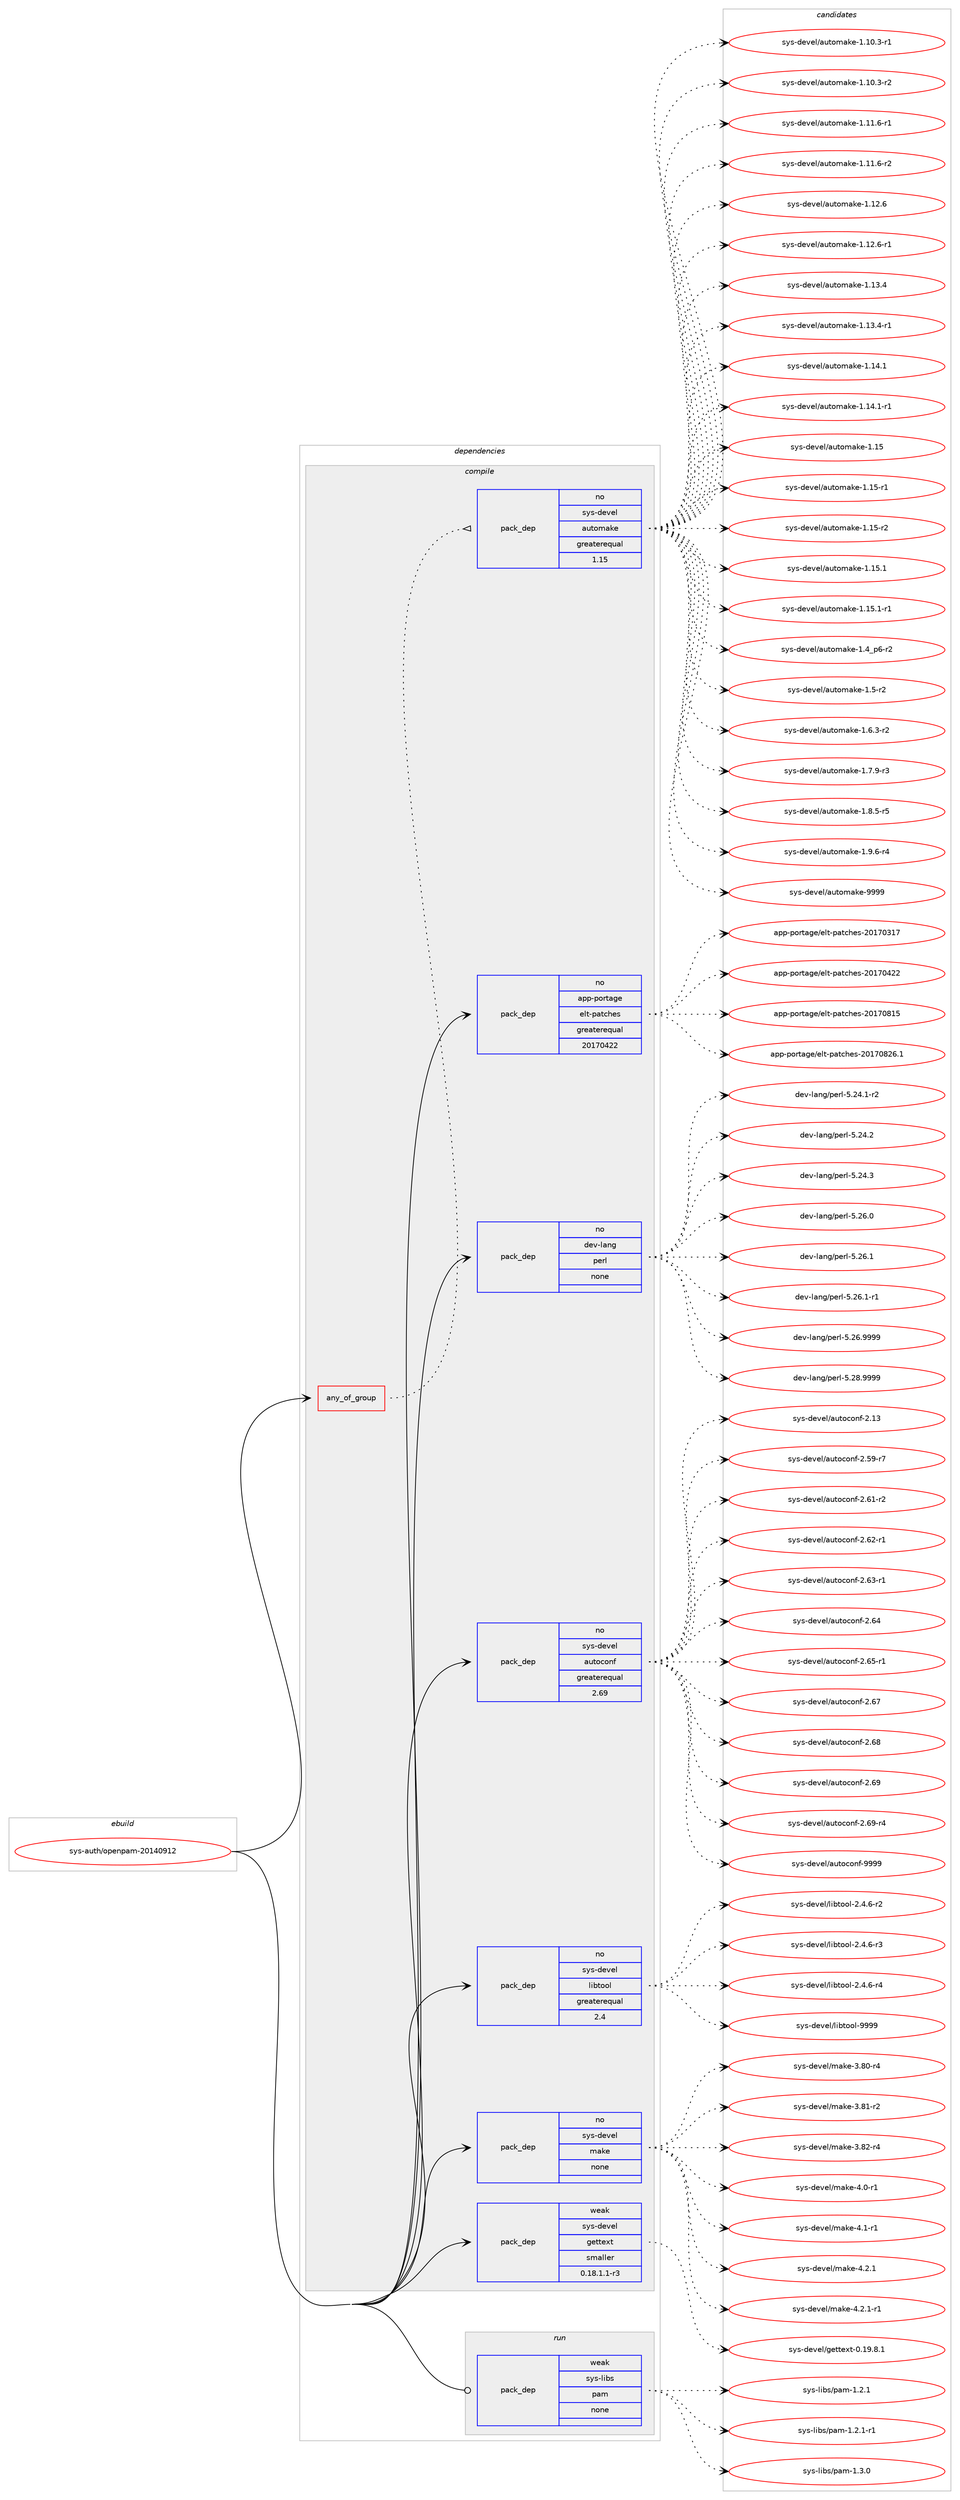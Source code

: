 digraph prolog {

# *************
# Graph options
# *************

newrank=true;
concentrate=true;
compound=true;
graph [rankdir=LR,fontname=Helvetica,fontsize=10,ranksep=1.5];#, ranksep=2.5, nodesep=0.2];
edge  [arrowhead=vee];
node  [fontname=Helvetica,fontsize=10];

# **********
# The ebuild
# **********

subgraph cluster_leftcol {
color=gray;
rank=same;
label=<<i>ebuild</i>>;
id [label="sys-auth/openpam-20140912", color=red, width=4, href="../sys-auth/openpam-20140912.svg"];
}

# ****************
# The dependencies
# ****************

subgraph cluster_midcol {
color=gray;
label=<<i>dependencies</i>>;
subgraph cluster_compile {
fillcolor="#eeeeee";
style=filled;
label=<<i>compile</i>>;
subgraph any7983 {
dependency475143 [label=<<TABLE BORDER="0" CELLBORDER="1" CELLSPACING="0" CELLPADDING="4"><TR><TD CELLPADDING="10">any_of_group</TD></TR></TABLE>>, shape=none, color=red];subgraph pack352418 {
dependency475144 [label=<<TABLE BORDER="0" CELLBORDER="1" CELLSPACING="0" CELLPADDING="4" WIDTH="220"><TR><TD ROWSPAN="6" CELLPADDING="30">pack_dep</TD></TR><TR><TD WIDTH="110">no</TD></TR><TR><TD>sys-devel</TD></TR><TR><TD>automake</TD></TR><TR><TD>greaterequal</TD></TR><TR><TD>1.15</TD></TR></TABLE>>, shape=none, color=blue];
}
dependency475143:e -> dependency475144:w [weight=20,style="dotted",arrowhead="oinv"];
}
id:e -> dependency475143:w [weight=20,style="solid",arrowhead="vee"];
subgraph pack352419 {
dependency475145 [label=<<TABLE BORDER="0" CELLBORDER="1" CELLSPACING="0" CELLPADDING="4" WIDTH="220"><TR><TD ROWSPAN="6" CELLPADDING="30">pack_dep</TD></TR><TR><TD WIDTH="110">no</TD></TR><TR><TD>app-portage</TD></TR><TR><TD>elt-patches</TD></TR><TR><TD>greaterequal</TD></TR><TR><TD>20170422</TD></TR></TABLE>>, shape=none, color=blue];
}
id:e -> dependency475145:w [weight=20,style="solid",arrowhead="vee"];
subgraph pack352420 {
dependency475146 [label=<<TABLE BORDER="0" CELLBORDER="1" CELLSPACING="0" CELLPADDING="4" WIDTH="220"><TR><TD ROWSPAN="6" CELLPADDING="30">pack_dep</TD></TR><TR><TD WIDTH="110">no</TD></TR><TR><TD>dev-lang</TD></TR><TR><TD>perl</TD></TR><TR><TD>none</TD></TR><TR><TD></TD></TR></TABLE>>, shape=none, color=blue];
}
id:e -> dependency475146:w [weight=20,style="solid",arrowhead="vee"];
subgraph pack352421 {
dependency475147 [label=<<TABLE BORDER="0" CELLBORDER="1" CELLSPACING="0" CELLPADDING="4" WIDTH="220"><TR><TD ROWSPAN="6" CELLPADDING="30">pack_dep</TD></TR><TR><TD WIDTH="110">no</TD></TR><TR><TD>sys-devel</TD></TR><TR><TD>autoconf</TD></TR><TR><TD>greaterequal</TD></TR><TR><TD>2.69</TD></TR></TABLE>>, shape=none, color=blue];
}
id:e -> dependency475147:w [weight=20,style="solid",arrowhead="vee"];
subgraph pack352422 {
dependency475148 [label=<<TABLE BORDER="0" CELLBORDER="1" CELLSPACING="0" CELLPADDING="4" WIDTH="220"><TR><TD ROWSPAN="6" CELLPADDING="30">pack_dep</TD></TR><TR><TD WIDTH="110">no</TD></TR><TR><TD>sys-devel</TD></TR><TR><TD>libtool</TD></TR><TR><TD>greaterequal</TD></TR><TR><TD>2.4</TD></TR></TABLE>>, shape=none, color=blue];
}
id:e -> dependency475148:w [weight=20,style="solid",arrowhead="vee"];
subgraph pack352423 {
dependency475149 [label=<<TABLE BORDER="0" CELLBORDER="1" CELLSPACING="0" CELLPADDING="4" WIDTH="220"><TR><TD ROWSPAN="6" CELLPADDING="30">pack_dep</TD></TR><TR><TD WIDTH="110">no</TD></TR><TR><TD>sys-devel</TD></TR><TR><TD>make</TD></TR><TR><TD>none</TD></TR><TR><TD></TD></TR></TABLE>>, shape=none, color=blue];
}
id:e -> dependency475149:w [weight=20,style="solid",arrowhead="vee"];
subgraph pack352424 {
dependency475150 [label=<<TABLE BORDER="0" CELLBORDER="1" CELLSPACING="0" CELLPADDING="4" WIDTH="220"><TR><TD ROWSPAN="6" CELLPADDING="30">pack_dep</TD></TR><TR><TD WIDTH="110">weak</TD></TR><TR><TD>sys-devel</TD></TR><TR><TD>gettext</TD></TR><TR><TD>smaller</TD></TR><TR><TD>0.18.1.1-r3</TD></TR></TABLE>>, shape=none, color=blue];
}
id:e -> dependency475150:w [weight=20,style="solid",arrowhead="vee"];
}
subgraph cluster_compileandrun {
fillcolor="#eeeeee";
style=filled;
label=<<i>compile and run</i>>;
}
subgraph cluster_run {
fillcolor="#eeeeee";
style=filled;
label=<<i>run</i>>;
subgraph pack352425 {
dependency475151 [label=<<TABLE BORDER="0" CELLBORDER="1" CELLSPACING="0" CELLPADDING="4" WIDTH="220"><TR><TD ROWSPAN="6" CELLPADDING="30">pack_dep</TD></TR><TR><TD WIDTH="110">weak</TD></TR><TR><TD>sys-libs</TD></TR><TR><TD>pam</TD></TR><TR><TD>none</TD></TR><TR><TD></TD></TR></TABLE>>, shape=none, color=blue];
}
id:e -> dependency475151:w [weight=20,style="solid",arrowhead="odot"];
}
}

# **************
# The candidates
# **************

subgraph cluster_choices {
rank=same;
color=gray;
label=<<i>candidates</i>>;

subgraph choice352418 {
color=black;
nodesep=1;
choice11512111545100101118101108479711711611110997107101454946494846514511449 [label="sys-devel/automake-1.10.3-r1", color=red, width=4,href="../sys-devel/automake-1.10.3-r1.svg"];
choice11512111545100101118101108479711711611110997107101454946494846514511450 [label="sys-devel/automake-1.10.3-r2", color=red, width=4,href="../sys-devel/automake-1.10.3-r2.svg"];
choice11512111545100101118101108479711711611110997107101454946494946544511449 [label="sys-devel/automake-1.11.6-r1", color=red, width=4,href="../sys-devel/automake-1.11.6-r1.svg"];
choice11512111545100101118101108479711711611110997107101454946494946544511450 [label="sys-devel/automake-1.11.6-r2", color=red, width=4,href="../sys-devel/automake-1.11.6-r2.svg"];
choice1151211154510010111810110847971171161111099710710145494649504654 [label="sys-devel/automake-1.12.6", color=red, width=4,href="../sys-devel/automake-1.12.6.svg"];
choice11512111545100101118101108479711711611110997107101454946495046544511449 [label="sys-devel/automake-1.12.6-r1", color=red, width=4,href="../sys-devel/automake-1.12.6-r1.svg"];
choice1151211154510010111810110847971171161111099710710145494649514652 [label="sys-devel/automake-1.13.4", color=red, width=4,href="../sys-devel/automake-1.13.4.svg"];
choice11512111545100101118101108479711711611110997107101454946495146524511449 [label="sys-devel/automake-1.13.4-r1", color=red, width=4,href="../sys-devel/automake-1.13.4-r1.svg"];
choice1151211154510010111810110847971171161111099710710145494649524649 [label="sys-devel/automake-1.14.1", color=red, width=4,href="../sys-devel/automake-1.14.1.svg"];
choice11512111545100101118101108479711711611110997107101454946495246494511449 [label="sys-devel/automake-1.14.1-r1", color=red, width=4,href="../sys-devel/automake-1.14.1-r1.svg"];
choice115121115451001011181011084797117116111109971071014549464953 [label="sys-devel/automake-1.15", color=red, width=4,href="../sys-devel/automake-1.15.svg"];
choice1151211154510010111810110847971171161111099710710145494649534511449 [label="sys-devel/automake-1.15-r1", color=red, width=4,href="../sys-devel/automake-1.15-r1.svg"];
choice1151211154510010111810110847971171161111099710710145494649534511450 [label="sys-devel/automake-1.15-r2", color=red, width=4,href="../sys-devel/automake-1.15-r2.svg"];
choice1151211154510010111810110847971171161111099710710145494649534649 [label="sys-devel/automake-1.15.1", color=red, width=4,href="../sys-devel/automake-1.15.1.svg"];
choice11512111545100101118101108479711711611110997107101454946495346494511449 [label="sys-devel/automake-1.15.1-r1", color=red, width=4,href="../sys-devel/automake-1.15.1-r1.svg"];
choice115121115451001011181011084797117116111109971071014549465295112544511450 [label="sys-devel/automake-1.4_p6-r2", color=red, width=4,href="../sys-devel/automake-1.4_p6-r2.svg"];
choice11512111545100101118101108479711711611110997107101454946534511450 [label="sys-devel/automake-1.5-r2", color=red, width=4,href="../sys-devel/automake-1.5-r2.svg"];
choice115121115451001011181011084797117116111109971071014549465446514511450 [label="sys-devel/automake-1.6.3-r2", color=red, width=4,href="../sys-devel/automake-1.6.3-r2.svg"];
choice115121115451001011181011084797117116111109971071014549465546574511451 [label="sys-devel/automake-1.7.9-r3", color=red, width=4,href="../sys-devel/automake-1.7.9-r3.svg"];
choice115121115451001011181011084797117116111109971071014549465646534511453 [label="sys-devel/automake-1.8.5-r5", color=red, width=4,href="../sys-devel/automake-1.8.5-r5.svg"];
choice115121115451001011181011084797117116111109971071014549465746544511452 [label="sys-devel/automake-1.9.6-r4", color=red, width=4,href="../sys-devel/automake-1.9.6-r4.svg"];
choice115121115451001011181011084797117116111109971071014557575757 [label="sys-devel/automake-9999", color=red, width=4,href="../sys-devel/automake-9999.svg"];
dependency475144:e -> choice11512111545100101118101108479711711611110997107101454946494846514511449:w [style=dotted,weight="100"];
dependency475144:e -> choice11512111545100101118101108479711711611110997107101454946494846514511450:w [style=dotted,weight="100"];
dependency475144:e -> choice11512111545100101118101108479711711611110997107101454946494946544511449:w [style=dotted,weight="100"];
dependency475144:e -> choice11512111545100101118101108479711711611110997107101454946494946544511450:w [style=dotted,weight="100"];
dependency475144:e -> choice1151211154510010111810110847971171161111099710710145494649504654:w [style=dotted,weight="100"];
dependency475144:e -> choice11512111545100101118101108479711711611110997107101454946495046544511449:w [style=dotted,weight="100"];
dependency475144:e -> choice1151211154510010111810110847971171161111099710710145494649514652:w [style=dotted,weight="100"];
dependency475144:e -> choice11512111545100101118101108479711711611110997107101454946495146524511449:w [style=dotted,weight="100"];
dependency475144:e -> choice1151211154510010111810110847971171161111099710710145494649524649:w [style=dotted,weight="100"];
dependency475144:e -> choice11512111545100101118101108479711711611110997107101454946495246494511449:w [style=dotted,weight="100"];
dependency475144:e -> choice115121115451001011181011084797117116111109971071014549464953:w [style=dotted,weight="100"];
dependency475144:e -> choice1151211154510010111810110847971171161111099710710145494649534511449:w [style=dotted,weight="100"];
dependency475144:e -> choice1151211154510010111810110847971171161111099710710145494649534511450:w [style=dotted,weight="100"];
dependency475144:e -> choice1151211154510010111810110847971171161111099710710145494649534649:w [style=dotted,weight="100"];
dependency475144:e -> choice11512111545100101118101108479711711611110997107101454946495346494511449:w [style=dotted,weight="100"];
dependency475144:e -> choice115121115451001011181011084797117116111109971071014549465295112544511450:w [style=dotted,weight="100"];
dependency475144:e -> choice11512111545100101118101108479711711611110997107101454946534511450:w [style=dotted,weight="100"];
dependency475144:e -> choice115121115451001011181011084797117116111109971071014549465446514511450:w [style=dotted,weight="100"];
dependency475144:e -> choice115121115451001011181011084797117116111109971071014549465546574511451:w [style=dotted,weight="100"];
dependency475144:e -> choice115121115451001011181011084797117116111109971071014549465646534511453:w [style=dotted,weight="100"];
dependency475144:e -> choice115121115451001011181011084797117116111109971071014549465746544511452:w [style=dotted,weight="100"];
dependency475144:e -> choice115121115451001011181011084797117116111109971071014557575757:w [style=dotted,weight="100"];
}
subgraph choice352419 {
color=black;
nodesep=1;
choice97112112451121111141169710310147101108116451129711699104101115455048495548514955 [label="app-portage/elt-patches-20170317", color=red, width=4,href="../app-portage/elt-patches-20170317.svg"];
choice97112112451121111141169710310147101108116451129711699104101115455048495548525050 [label="app-portage/elt-patches-20170422", color=red, width=4,href="../app-portage/elt-patches-20170422.svg"];
choice97112112451121111141169710310147101108116451129711699104101115455048495548564953 [label="app-portage/elt-patches-20170815", color=red, width=4,href="../app-portage/elt-patches-20170815.svg"];
choice971121124511211111411697103101471011081164511297116991041011154550484955485650544649 [label="app-portage/elt-patches-20170826.1", color=red, width=4,href="../app-portage/elt-patches-20170826.1.svg"];
dependency475145:e -> choice97112112451121111141169710310147101108116451129711699104101115455048495548514955:w [style=dotted,weight="100"];
dependency475145:e -> choice97112112451121111141169710310147101108116451129711699104101115455048495548525050:w [style=dotted,weight="100"];
dependency475145:e -> choice97112112451121111141169710310147101108116451129711699104101115455048495548564953:w [style=dotted,weight="100"];
dependency475145:e -> choice971121124511211111411697103101471011081164511297116991041011154550484955485650544649:w [style=dotted,weight="100"];
}
subgraph choice352420 {
color=black;
nodesep=1;
choice100101118451089711010347112101114108455346505246494511450 [label="dev-lang/perl-5.24.1-r2", color=red, width=4,href="../dev-lang/perl-5.24.1-r2.svg"];
choice10010111845108971101034711210111410845534650524650 [label="dev-lang/perl-5.24.2", color=red, width=4,href="../dev-lang/perl-5.24.2.svg"];
choice10010111845108971101034711210111410845534650524651 [label="dev-lang/perl-5.24.3", color=red, width=4,href="../dev-lang/perl-5.24.3.svg"];
choice10010111845108971101034711210111410845534650544648 [label="dev-lang/perl-5.26.0", color=red, width=4,href="../dev-lang/perl-5.26.0.svg"];
choice10010111845108971101034711210111410845534650544649 [label="dev-lang/perl-5.26.1", color=red, width=4,href="../dev-lang/perl-5.26.1.svg"];
choice100101118451089711010347112101114108455346505446494511449 [label="dev-lang/perl-5.26.1-r1", color=red, width=4,href="../dev-lang/perl-5.26.1-r1.svg"];
choice10010111845108971101034711210111410845534650544657575757 [label="dev-lang/perl-5.26.9999", color=red, width=4,href="../dev-lang/perl-5.26.9999.svg"];
choice10010111845108971101034711210111410845534650564657575757 [label="dev-lang/perl-5.28.9999", color=red, width=4,href="../dev-lang/perl-5.28.9999.svg"];
dependency475146:e -> choice100101118451089711010347112101114108455346505246494511450:w [style=dotted,weight="100"];
dependency475146:e -> choice10010111845108971101034711210111410845534650524650:w [style=dotted,weight="100"];
dependency475146:e -> choice10010111845108971101034711210111410845534650524651:w [style=dotted,weight="100"];
dependency475146:e -> choice10010111845108971101034711210111410845534650544648:w [style=dotted,weight="100"];
dependency475146:e -> choice10010111845108971101034711210111410845534650544649:w [style=dotted,weight="100"];
dependency475146:e -> choice100101118451089711010347112101114108455346505446494511449:w [style=dotted,weight="100"];
dependency475146:e -> choice10010111845108971101034711210111410845534650544657575757:w [style=dotted,weight="100"];
dependency475146:e -> choice10010111845108971101034711210111410845534650564657575757:w [style=dotted,weight="100"];
}
subgraph choice352421 {
color=black;
nodesep=1;
choice115121115451001011181011084797117116111991111101024550464951 [label="sys-devel/autoconf-2.13", color=red, width=4,href="../sys-devel/autoconf-2.13.svg"];
choice1151211154510010111810110847971171161119911111010245504653574511455 [label="sys-devel/autoconf-2.59-r7", color=red, width=4,href="../sys-devel/autoconf-2.59-r7.svg"];
choice1151211154510010111810110847971171161119911111010245504654494511450 [label="sys-devel/autoconf-2.61-r2", color=red, width=4,href="../sys-devel/autoconf-2.61-r2.svg"];
choice1151211154510010111810110847971171161119911111010245504654504511449 [label="sys-devel/autoconf-2.62-r1", color=red, width=4,href="../sys-devel/autoconf-2.62-r1.svg"];
choice1151211154510010111810110847971171161119911111010245504654514511449 [label="sys-devel/autoconf-2.63-r1", color=red, width=4,href="../sys-devel/autoconf-2.63-r1.svg"];
choice115121115451001011181011084797117116111991111101024550465452 [label="sys-devel/autoconf-2.64", color=red, width=4,href="../sys-devel/autoconf-2.64.svg"];
choice1151211154510010111810110847971171161119911111010245504654534511449 [label="sys-devel/autoconf-2.65-r1", color=red, width=4,href="../sys-devel/autoconf-2.65-r1.svg"];
choice115121115451001011181011084797117116111991111101024550465455 [label="sys-devel/autoconf-2.67", color=red, width=4,href="../sys-devel/autoconf-2.67.svg"];
choice115121115451001011181011084797117116111991111101024550465456 [label="sys-devel/autoconf-2.68", color=red, width=4,href="../sys-devel/autoconf-2.68.svg"];
choice115121115451001011181011084797117116111991111101024550465457 [label="sys-devel/autoconf-2.69", color=red, width=4,href="../sys-devel/autoconf-2.69.svg"];
choice1151211154510010111810110847971171161119911111010245504654574511452 [label="sys-devel/autoconf-2.69-r4", color=red, width=4,href="../sys-devel/autoconf-2.69-r4.svg"];
choice115121115451001011181011084797117116111991111101024557575757 [label="sys-devel/autoconf-9999", color=red, width=4,href="../sys-devel/autoconf-9999.svg"];
dependency475147:e -> choice115121115451001011181011084797117116111991111101024550464951:w [style=dotted,weight="100"];
dependency475147:e -> choice1151211154510010111810110847971171161119911111010245504653574511455:w [style=dotted,weight="100"];
dependency475147:e -> choice1151211154510010111810110847971171161119911111010245504654494511450:w [style=dotted,weight="100"];
dependency475147:e -> choice1151211154510010111810110847971171161119911111010245504654504511449:w [style=dotted,weight="100"];
dependency475147:e -> choice1151211154510010111810110847971171161119911111010245504654514511449:w [style=dotted,weight="100"];
dependency475147:e -> choice115121115451001011181011084797117116111991111101024550465452:w [style=dotted,weight="100"];
dependency475147:e -> choice1151211154510010111810110847971171161119911111010245504654534511449:w [style=dotted,weight="100"];
dependency475147:e -> choice115121115451001011181011084797117116111991111101024550465455:w [style=dotted,weight="100"];
dependency475147:e -> choice115121115451001011181011084797117116111991111101024550465456:w [style=dotted,weight="100"];
dependency475147:e -> choice115121115451001011181011084797117116111991111101024550465457:w [style=dotted,weight="100"];
dependency475147:e -> choice1151211154510010111810110847971171161119911111010245504654574511452:w [style=dotted,weight="100"];
dependency475147:e -> choice115121115451001011181011084797117116111991111101024557575757:w [style=dotted,weight="100"];
}
subgraph choice352422 {
color=black;
nodesep=1;
choice1151211154510010111810110847108105981161111111084550465246544511450 [label="sys-devel/libtool-2.4.6-r2", color=red, width=4,href="../sys-devel/libtool-2.4.6-r2.svg"];
choice1151211154510010111810110847108105981161111111084550465246544511451 [label="sys-devel/libtool-2.4.6-r3", color=red, width=4,href="../sys-devel/libtool-2.4.6-r3.svg"];
choice1151211154510010111810110847108105981161111111084550465246544511452 [label="sys-devel/libtool-2.4.6-r4", color=red, width=4,href="../sys-devel/libtool-2.4.6-r4.svg"];
choice1151211154510010111810110847108105981161111111084557575757 [label="sys-devel/libtool-9999", color=red, width=4,href="../sys-devel/libtool-9999.svg"];
dependency475148:e -> choice1151211154510010111810110847108105981161111111084550465246544511450:w [style=dotted,weight="100"];
dependency475148:e -> choice1151211154510010111810110847108105981161111111084550465246544511451:w [style=dotted,weight="100"];
dependency475148:e -> choice1151211154510010111810110847108105981161111111084550465246544511452:w [style=dotted,weight="100"];
dependency475148:e -> choice1151211154510010111810110847108105981161111111084557575757:w [style=dotted,weight="100"];
}
subgraph choice352423 {
color=black;
nodesep=1;
choice11512111545100101118101108471099710710145514656484511452 [label="sys-devel/make-3.80-r4", color=red, width=4,href="../sys-devel/make-3.80-r4.svg"];
choice11512111545100101118101108471099710710145514656494511450 [label="sys-devel/make-3.81-r2", color=red, width=4,href="../sys-devel/make-3.81-r2.svg"];
choice11512111545100101118101108471099710710145514656504511452 [label="sys-devel/make-3.82-r4", color=red, width=4,href="../sys-devel/make-3.82-r4.svg"];
choice115121115451001011181011084710997107101455246484511449 [label="sys-devel/make-4.0-r1", color=red, width=4,href="../sys-devel/make-4.0-r1.svg"];
choice115121115451001011181011084710997107101455246494511449 [label="sys-devel/make-4.1-r1", color=red, width=4,href="../sys-devel/make-4.1-r1.svg"];
choice115121115451001011181011084710997107101455246504649 [label="sys-devel/make-4.2.1", color=red, width=4,href="../sys-devel/make-4.2.1.svg"];
choice1151211154510010111810110847109971071014552465046494511449 [label="sys-devel/make-4.2.1-r1", color=red, width=4,href="../sys-devel/make-4.2.1-r1.svg"];
dependency475149:e -> choice11512111545100101118101108471099710710145514656484511452:w [style=dotted,weight="100"];
dependency475149:e -> choice11512111545100101118101108471099710710145514656494511450:w [style=dotted,weight="100"];
dependency475149:e -> choice11512111545100101118101108471099710710145514656504511452:w [style=dotted,weight="100"];
dependency475149:e -> choice115121115451001011181011084710997107101455246484511449:w [style=dotted,weight="100"];
dependency475149:e -> choice115121115451001011181011084710997107101455246494511449:w [style=dotted,weight="100"];
dependency475149:e -> choice115121115451001011181011084710997107101455246504649:w [style=dotted,weight="100"];
dependency475149:e -> choice1151211154510010111810110847109971071014552465046494511449:w [style=dotted,weight="100"];
}
subgraph choice352424 {
color=black;
nodesep=1;
choice1151211154510010111810110847103101116116101120116454846495746564649 [label="sys-devel/gettext-0.19.8.1", color=red, width=4,href="../sys-devel/gettext-0.19.8.1.svg"];
dependency475150:e -> choice1151211154510010111810110847103101116116101120116454846495746564649:w [style=dotted,weight="100"];
}
subgraph choice352425 {
color=black;
nodesep=1;
choice11512111545108105981154711297109454946504649 [label="sys-libs/pam-1.2.1", color=red, width=4,href="../sys-libs/pam-1.2.1.svg"];
choice115121115451081059811547112971094549465046494511449 [label="sys-libs/pam-1.2.1-r1", color=red, width=4,href="../sys-libs/pam-1.2.1-r1.svg"];
choice11512111545108105981154711297109454946514648 [label="sys-libs/pam-1.3.0", color=red, width=4,href="../sys-libs/pam-1.3.0.svg"];
dependency475151:e -> choice11512111545108105981154711297109454946504649:w [style=dotted,weight="100"];
dependency475151:e -> choice115121115451081059811547112971094549465046494511449:w [style=dotted,weight="100"];
dependency475151:e -> choice11512111545108105981154711297109454946514648:w [style=dotted,weight="100"];
}
}

}
